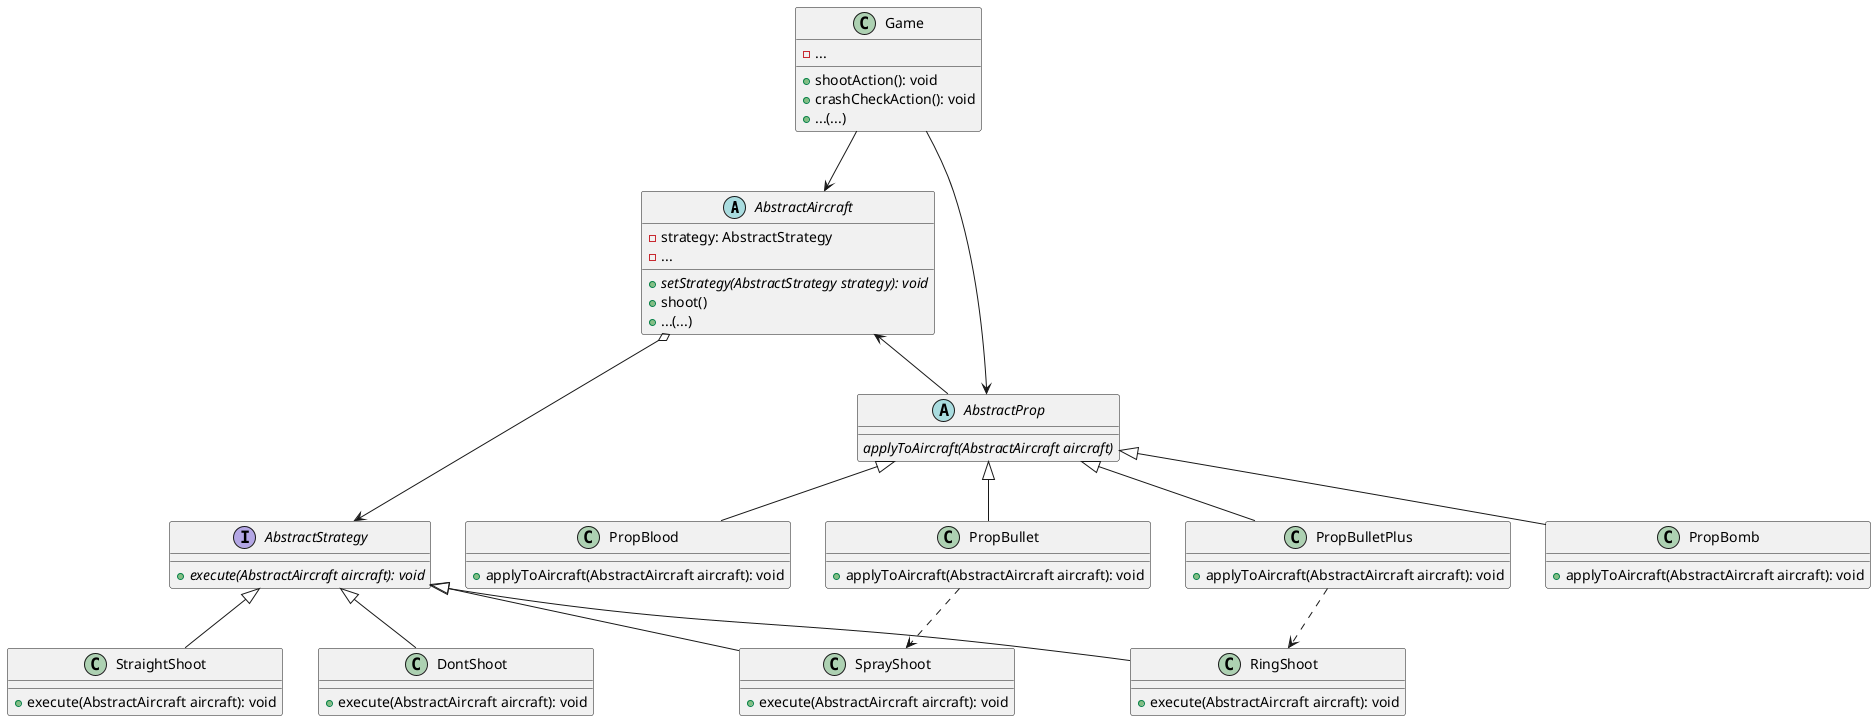 @startuml
'https://plantuml.com/class-diagram
Abstract class AbstractAircraft{
    - strategy: AbstractStrategy
    - ...
    + {abstract} setStrategy(AbstractStrategy strategy): void
    + shoot()
    + ...(...)

}

Interface AbstractStrategy{
    + {abstract} execute(AbstractAircraft aircraft): void
}



class StraightShoot{
    + execute(AbstractAircraft aircraft): void
}

class DontShoot{
    + execute(AbstractAircraft aircraft): void
}

class SprayShoot{
    + execute(AbstractAircraft aircraft): void
}

class RingShoot{
    + execute(AbstractAircraft aircraft): void
}

AbstractStrategy <|-- StraightShoot
AbstractStrategy <|-- DontShoot
AbstractStrategy <|-- SprayShoot
AbstractStrategy <|-- RingShoot

AbstractAircraft o--> AbstractStrategy

AbstractAircraft <-- AbstractProp
Game --> AbstractProp

Abstract class AbstractProp{
    {abstract} applyToAircraft(AbstractAircraft aircraft)
}
AbstractProp <|-- PropBullet
AbstractProp <|-- PropBulletPlus
AbstractProp <|-- PropBomb
AbstractProp <|-- PropBlood

PropBulletPlus ..> RingShoot
PropBullet ..> SprayShoot





class PropBullet{
    + applyToAircraft(AbstractAircraft aircraft): void
}

class PropBulletPlus{
    + applyToAircraft(AbstractAircraft aircraft): void
}

class PropBlood{
    + applyToAircraft(AbstractAircraft aircraft): void
}

class PropBomb{
    + applyToAircraft(AbstractAircraft aircraft): void
}

class Game{
    - ...
    + shootAction(): void
    + crashCheckAction(): void
    + ...(...)
}

Game --> AbstractAircraft
@enduml

